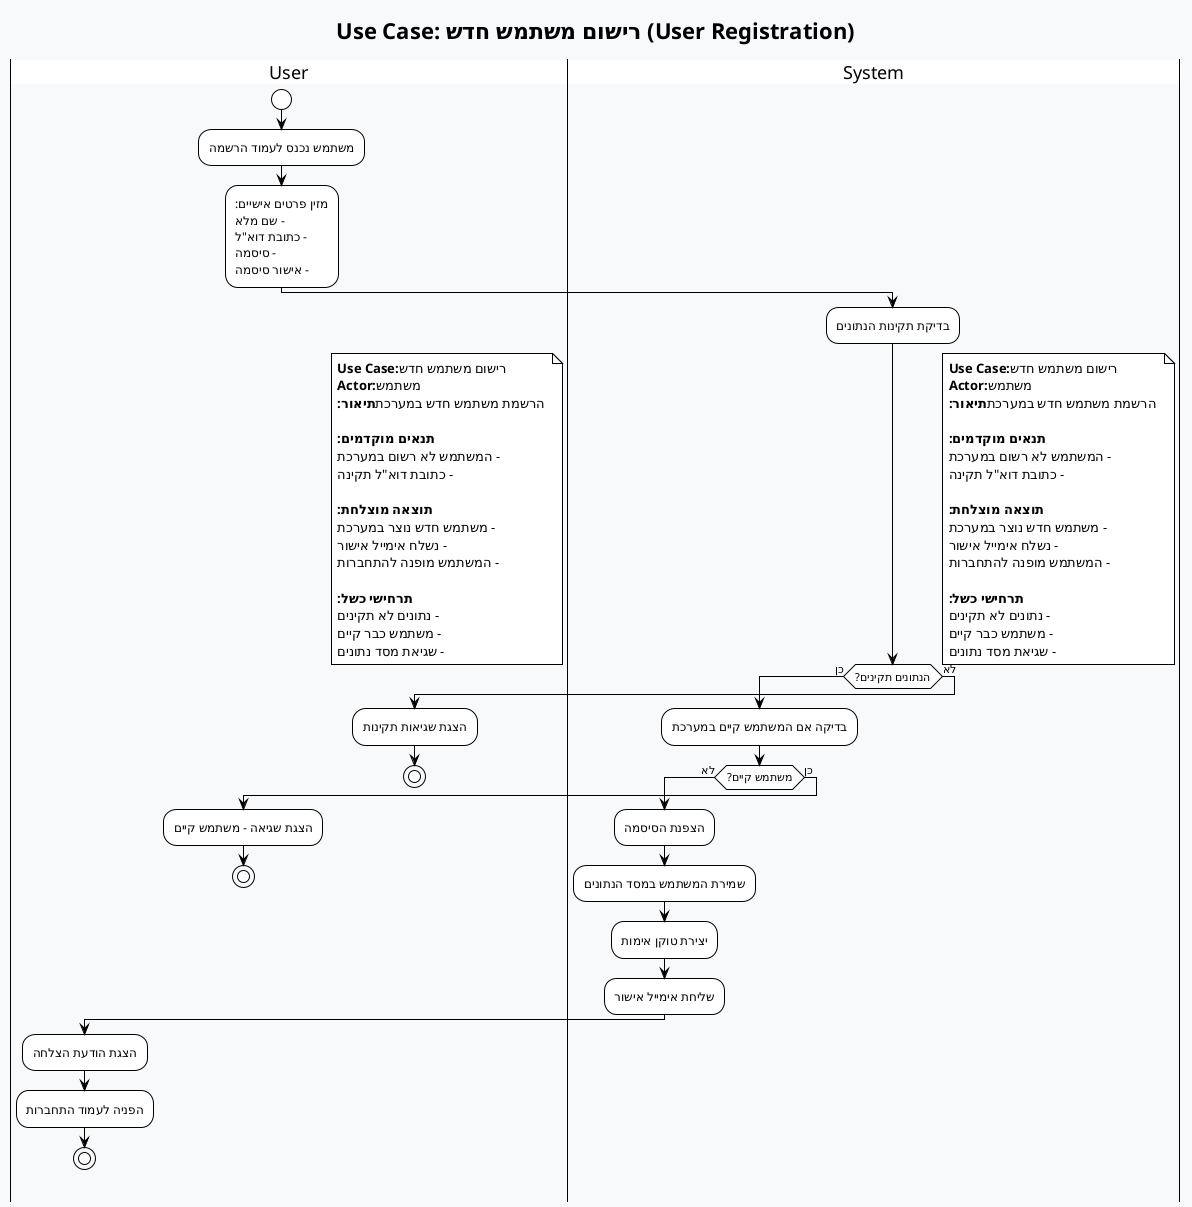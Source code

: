 @startuml User Registration Use Case
!theme plain
skinparam backgroundColor #f8f9fa

title Use Case: רישום משתמש חדש (User Registration)

|User|
start
:משתמש נכנס לעמוד הרשמה;
:מזין פרטים אישיים:
- שם מלא
- כתובת דוא"ל
- סיסמה
- אישור סיסמה;

|System|
:בדיקת תקינות הנתונים;
if (הנתונים תקינים?) then (כן)
  :בדיקה אם המשתמש קיים במערכת;
  if (משתמש קיים?) then (לא)
    :הצפנת הסיסמה;
    :שמירת המשתמש במסד הנתונים;
    :יצירת טוקן אימות;
    :שליחת אימייל אישור;
    |User|
    :הצגת הודעת הצלחה;
    :הפניה לעמוד התחברות;
    stop
  else (כן)
    |User|
    :הצגת שגיאה - משתמש קיים;
    stop
  endif
else (לא)
  |User|
  :הצגת שגיאות תקינות;
  stop
endif

note right
  **Use Case:** רישום משתמש חדש
  **Actor:** משתמש
  **תיאור:** הרשמת משתמש חדש במערכת
  
  **תנאים מוקדמים:**
  - המשתמש לא רשום במערכת
  - כתובת דוא"ל תקינה
  
  **תוצאה מוצלחת:**
  - משתמש חדש נוצר במערכת
  - נשלח אימייל אישור
  - המשתמש מופנה להתחברות
  
  **תרחישי כשל:**
  - נתונים לא תקינים
  - משתמש כבר קיים
  - שגיאת מסד נתונים
end note

@enduml
